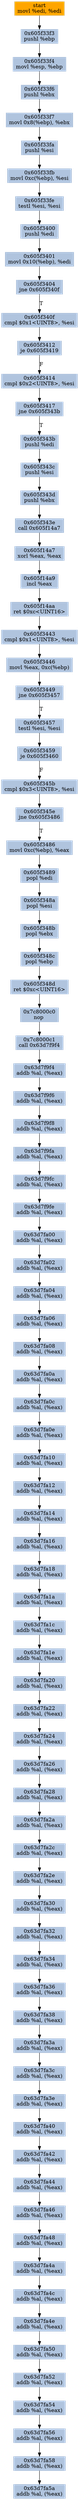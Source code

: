 digraph G {
node[shape=rectangle,style=filled,fillcolor=lightsteelblue,color=lightsteelblue]
bgcolor="transparent"
a0x605f33f1movl_edi_edi[label="start\nmovl %edi, %edi",color="lightgrey",fillcolor="orange"];
a0x605f33f3pushl_ebp[label="0x605f33f3\npushl %ebp"];
a0x605f33f4movl_esp_ebp[label="0x605f33f4\nmovl %esp, %ebp"];
a0x605f33f6pushl_ebx[label="0x605f33f6\npushl %ebx"];
a0x605f33f7movl_0x8ebp__ebx[label="0x605f33f7\nmovl 0x8(%ebp), %ebx"];
a0x605f33fapushl_esi[label="0x605f33fa\npushl %esi"];
a0x605f33fbmovl_0xcebp__esi[label="0x605f33fb\nmovl 0xc(%ebp), %esi"];
a0x605f33fetestl_esi_esi[label="0x605f33fe\ntestl %esi, %esi"];
a0x605f3400pushl_edi[label="0x605f3400\npushl %edi"];
a0x605f3401movl_0x10ebp__edi[label="0x605f3401\nmovl 0x10(%ebp), %edi"];
a0x605f3404jne_0x605f340f[label="0x605f3404\njne 0x605f340f"];
a0x605f340fcmpl_0x1UINT8_esi[label="0x605f340f\ncmpl $0x1<UINT8>, %esi"];
a0x605f3412je_0x605f3419[label="0x605f3412\nje 0x605f3419"];
a0x605f3414cmpl_0x2UINT8_esi[label="0x605f3414\ncmpl $0x2<UINT8>, %esi"];
a0x605f3417jne_0x605f343b[label="0x605f3417\njne 0x605f343b"];
a0x605f343bpushl_edi[label="0x605f343b\npushl %edi"];
a0x605f343cpushl_esi[label="0x605f343c\npushl %esi"];
a0x605f343dpushl_ebx[label="0x605f343d\npushl %ebx"];
a0x605f343ecall_0x605f14a7[label="0x605f343e\ncall 0x605f14a7"];
a0x605f14a7xorl_eax_eax[label="0x605f14a7\nxorl %eax, %eax"];
a0x605f14a9incl_eax[label="0x605f14a9\nincl %eax"];
a0x605f14aaret_0xcUINT16[label="0x605f14aa\nret $0xc<UINT16>"];
a0x605f3443cmpl_0x1UINT8_esi[label="0x605f3443\ncmpl $0x1<UINT8>, %esi"];
a0x605f3446movl_eax_0xcebp_[label="0x605f3446\nmovl %eax, 0xc(%ebp)"];
a0x605f3449jne_0x605f3457[label="0x605f3449\njne 0x605f3457"];
a0x605f3457testl_esi_esi[label="0x605f3457\ntestl %esi, %esi"];
a0x605f3459je_0x605f3460[label="0x605f3459\nje 0x605f3460"];
a0x605f345bcmpl_0x3UINT8_esi[label="0x605f345b\ncmpl $0x3<UINT8>, %esi"];
a0x605f345ejne_0x605f3486[label="0x605f345e\njne 0x605f3486"];
a0x605f3486movl_0xcebp__eax[label="0x605f3486\nmovl 0xc(%ebp), %eax"];
a0x605f3489popl_edi[label="0x605f3489\npopl %edi"];
a0x605f348apopl_esi[label="0x605f348a\npopl %esi"];
a0x605f348bpopl_ebx[label="0x605f348b\npopl %ebx"];
a0x605f348cpopl_ebp[label="0x605f348c\npopl %ebp"];
a0x605f348dret_0xcUINT16[label="0x605f348d\nret $0xc<UINT16>"];
a0x7c8000c0nop_[label="0x7c8000c0\nnop "];
a0x7c8000c1call_0x63d7f9f4[label="0x7c8000c1\ncall 0x63d7f9f4"];
a0x63d7f9f4addb_al_eax_[label="0x63d7f9f4\naddb %al, (%eax)"];
a0x63d7f9f6addb_al_eax_[label="0x63d7f9f6\naddb %al, (%eax)"];
a0x63d7f9f8addb_al_eax_[label="0x63d7f9f8\naddb %al, (%eax)"];
a0x63d7f9faaddb_al_eax_[label="0x63d7f9fa\naddb %al, (%eax)"];
a0x63d7f9fcaddb_al_eax_[label="0x63d7f9fc\naddb %al, (%eax)"];
a0x63d7f9feaddb_al_eax_[label="0x63d7f9fe\naddb %al, (%eax)"];
a0x63d7fa00addb_al_eax_[label="0x63d7fa00\naddb %al, (%eax)"];
a0x63d7fa02addb_al_eax_[label="0x63d7fa02\naddb %al, (%eax)"];
a0x63d7fa04addb_al_eax_[label="0x63d7fa04\naddb %al, (%eax)"];
a0x63d7fa06addb_al_eax_[label="0x63d7fa06\naddb %al, (%eax)"];
a0x63d7fa08addb_al_eax_[label="0x63d7fa08\naddb %al, (%eax)"];
a0x63d7fa0aaddb_al_eax_[label="0x63d7fa0a\naddb %al, (%eax)"];
a0x63d7fa0caddb_al_eax_[label="0x63d7fa0c\naddb %al, (%eax)"];
a0x63d7fa0eaddb_al_eax_[label="0x63d7fa0e\naddb %al, (%eax)"];
a0x63d7fa10addb_al_eax_[label="0x63d7fa10\naddb %al, (%eax)"];
a0x63d7fa12addb_al_eax_[label="0x63d7fa12\naddb %al, (%eax)"];
a0x63d7fa14addb_al_eax_[label="0x63d7fa14\naddb %al, (%eax)"];
a0x63d7fa16addb_al_eax_[label="0x63d7fa16\naddb %al, (%eax)"];
a0x63d7fa18addb_al_eax_[label="0x63d7fa18\naddb %al, (%eax)"];
a0x63d7fa1aaddb_al_eax_[label="0x63d7fa1a\naddb %al, (%eax)"];
a0x63d7fa1caddb_al_eax_[label="0x63d7fa1c\naddb %al, (%eax)"];
a0x63d7fa1eaddb_al_eax_[label="0x63d7fa1e\naddb %al, (%eax)"];
a0x63d7fa20addb_al_eax_[label="0x63d7fa20\naddb %al, (%eax)"];
a0x63d7fa22addb_al_eax_[label="0x63d7fa22\naddb %al, (%eax)"];
a0x63d7fa24addb_al_eax_[label="0x63d7fa24\naddb %al, (%eax)"];
a0x63d7fa26addb_al_eax_[label="0x63d7fa26\naddb %al, (%eax)"];
a0x63d7fa28addb_al_eax_[label="0x63d7fa28\naddb %al, (%eax)"];
a0x63d7fa2aaddb_al_eax_[label="0x63d7fa2a\naddb %al, (%eax)"];
a0x63d7fa2caddb_al_eax_[label="0x63d7fa2c\naddb %al, (%eax)"];
a0x63d7fa2eaddb_al_eax_[label="0x63d7fa2e\naddb %al, (%eax)"];
a0x63d7fa30addb_al_eax_[label="0x63d7fa30\naddb %al, (%eax)"];
a0x63d7fa32addb_al_eax_[label="0x63d7fa32\naddb %al, (%eax)"];
a0x63d7fa34addb_al_eax_[label="0x63d7fa34\naddb %al, (%eax)"];
a0x63d7fa36addb_al_eax_[label="0x63d7fa36\naddb %al, (%eax)"];
a0x63d7fa38addb_al_eax_[label="0x63d7fa38\naddb %al, (%eax)"];
a0x63d7fa3aaddb_al_eax_[label="0x63d7fa3a\naddb %al, (%eax)"];
a0x63d7fa3caddb_al_eax_[label="0x63d7fa3c\naddb %al, (%eax)"];
a0x63d7fa3eaddb_al_eax_[label="0x63d7fa3e\naddb %al, (%eax)"];
a0x63d7fa40addb_al_eax_[label="0x63d7fa40\naddb %al, (%eax)"];
a0x63d7fa42addb_al_eax_[label="0x63d7fa42\naddb %al, (%eax)"];
a0x63d7fa44addb_al_eax_[label="0x63d7fa44\naddb %al, (%eax)"];
a0x63d7fa46addb_al_eax_[label="0x63d7fa46\naddb %al, (%eax)"];
a0x63d7fa48addb_al_eax_[label="0x63d7fa48\naddb %al, (%eax)"];
a0x63d7fa4aaddb_al_eax_[label="0x63d7fa4a\naddb %al, (%eax)"];
a0x63d7fa4caddb_al_eax_[label="0x63d7fa4c\naddb %al, (%eax)"];
a0x63d7fa4eaddb_al_eax_[label="0x63d7fa4e\naddb %al, (%eax)"];
a0x63d7fa50addb_al_eax_[label="0x63d7fa50\naddb %al, (%eax)"];
a0x63d7fa52addb_al_eax_[label="0x63d7fa52\naddb %al, (%eax)"];
a0x63d7fa54addb_al_eax_[label="0x63d7fa54\naddb %al, (%eax)"];
a0x63d7fa56addb_al_eax_[label="0x63d7fa56\naddb %al, (%eax)"];
a0x63d7fa58addb_al_eax_[label="0x63d7fa58\naddb %al, (%eax)"];
a0x63d7fa5aaddb_al_eax_[label="0x63d7fa5a\naddb %al, (%eax)"];
a0x605f33f1movl_edi_edi -> a0x605f33f3pushl_ebp [color="#000000"];
a0x605f33f3pushl_ebp -> a0x605f33f4movl_esp_ebp [color="#000000"];
a0x605f33f4movl_esp_ebp -> a0x605f33f6pushl_ebx [color="#000000"];
a0x605f33f6pushl_ebx -> a0x605f33f7movl_0x8ebp__ebx [color="#000000"];
a0x605f33f7movl_0x8ebp__ebx -> a0x605f33fapushl_esi [color="#000000"];
a0x605f33fapushl_esi -> a0x605f33fbmovl_0xcebp__esi [color="#000000"];
a0x605f33fbmovl_0xcebp__esi -> a0x605f33fetestl_esi_esi [color="#000000"];
a0x605f33fetestl_esi_esi -> a0x605f3400pushl_edi [color="#000000"];
a0x605f3400pushl_edi -> a0x605f3401movl_0x10ebp__edi [color="#000000"];
a0x605f3401movl_0x10ebp__edi -> a0x605f3404jne_0x605f340f [color="#000000"];
a0x605f3404jne_0x605f340f -> a0x605f340fcmpl_0x1UINT8_esi [color="#000000",label="T"];
a0x605f340fcmpl_0x1UINT8_esi -> a0x605f3412je_0x605f3419 [color="#000000"];
a0x605f3412je_0x605f3419 -> a0x605f3414cmpl_0x2UINT8_esi [color="#000000",label="F"];
a0x605f3414cmpl_0x2UINT8_esi -> a0x605f3417jne_0x605f343b [color="#000000"];
a0x605f3417jne_0x605f343b -> a0x605f343bpushl_edi [color="#000000",label="T"];
a0x605f343bpushl_edi -> a0x605f343cpushl_esi [color="#000000"];
a0x605f343cpushl_esi -> a0x605f343dpushl_ebx [color="#000000"];
a0x605f343dpushl_ebx -> a0x605f343ecall_0x605f14a7 [color="#000000"];
a0x605f343ecall_0x605f14a7 -> a0x605f14a7xorl_eax_eax [color="#000000"];
a0x605f14a7xorl_eax_eax -> a0x605f14a9incl_eax [color="#000000"];
a0x605f14a9incl_eax -> a0x605f14aaret_0xcUINT16 [color="#000000"];
a0x605f14aaret_0xcUINT16 -> a0x605f3443cmpl_0x1UINT8_esi [color="#000000"];
a0x605f3443cmpl_0x1UINT8_esi -> a0x605f3446movl_eax_0xcebp_ [color="#000000"];
a0x605f3446movl_eax_0xcebp_ -> a0x605f3449jne_0x605f3457 [color="#000000"];
a0x605f3449jne_0x605f3457 -> a0x605f3457testl_esi_esi [color="#000000",label="T"];
a0x605f3457testl_esi_esi -> a0x605f3459je_0x605f3460 [color="#000000"];
a0x605f3459je_0x605f3460 -> a0x605f345bcmpl_0x3UINT8_esi [color="#000000",label="F"];
a0x605f345bcmpl_0x3UINT8_esi -> a0x605f345ejne_0x605f3486 [color="#000000"];
a0x605f345ejne_0x605f3486 -> a0x605f3486movl_0xcebp__eax [color="#000000",label="T"];
a0x605f3486movl_0xcebp__eax -> a0x605f3489popl_edi [color="#000000"];
a0x605f3489popl_edi -> a0x605f348apopl_esi [color="#000000"];
a0x605f348apopl_esi -> a0x605f348bpopl_ebx [color="#000000"];
a0x605f348bpopl_ebx -> a0x605f348cpopl_ebp [color="#000000"];
a0x605f348cpopl_ebp -> a0x605f348dret_0xcUINT16 [color="#000000"];
a0x605f348dret_0xcUINT16 -> a0x7c8000c0nop_ [color="#000000"];
a0x7c8000c0nop_ -> a0x7c8000c1call_0x63d7f9f4 [color="#000000"];
a0x7c8000c1call_0x63d7f9f4 -> a0x63d7f9f4addb_al_eax_ [color="#000000"];
a0x63d7f9f4addb_al_eax_ -> a0x63d7f9f6addb_al_eax_ [color="#000000"];
a0x63d7f9f6addb_al_eax_ -> a0x63d7f9f8addb_al_eax_ [color="#000000"];
a0x63d7f9f8addb_al_eax_ -> a0x63d7f9faaddb_al_eax_ [color="#000000"];
a0x63d7f9faaddb_al_eax_ -> a0x63d7f9fcaddb_al_eax_ [color="#000000"];
a0x63d7f9fcaddb_al_eax_ -> a0x63d7f9feaddb_al_eax_ [color="#000000"];
a0x63d7f9feaddb_al_eax_ -> a0x63d7fa00addb_al_eax_ [color="#000000"];
a0x63d7fa00addb_al_eax_ -> a0x63d7fa02addb_al_eax_ [color="#000000"];
a0x63d7fa02addb_al_eax_ -> a0x63d7fa04addb_al_eax_ [color="#000000"];
a0x63d7fa04addb_al_eax_ -> a0x63d7fa06addb_al_eax_ [color="#000000"];
a0x63d7fa06addb_al_eax_ -> a0x63d7fa08addb_al_eax_ [color="#000000"];
a0x63d7fa08addb_al_eax_ -> a0x63d7fa0aaddb_al_eax_ [color="#000000"];
a0x63d7fa0aaddb_al_eax_ -> a0x63d7fa0caddb_al_eax_ [color="#000000"];
a0x63d7fa0caddb_al_eax_ -> a0x63d7fa0eaddb_al_eax_ [color="#000000"];
a0x63d7fa0eaddb_al_eax_ -> a0x63d7fa10addb_al_eax_ [color="#000000"];
a0x63d7fa10addb_al_eax_ -> a0x63d7fa12addb_al_eax_ [color="#000000"];
a0x63d7fa12addb_al_eax_ -> a0x63d7fa14addb_al_eax_ [color="#000000"];
a0x63d7fa14addb_al_eax_ -> a0x63d7fa16addb_al_eax_ [color="#000000"];
a0x63d7fa16addb_al_eax_ -> a0x63d7fa18addb_al_eax_ [color="#000000"];
a0x63d7fa18addb_al_eax_ -> a0x63d7fa1aaddb_al_eax_ [color="#000000"];
a0x63d7fa1aaddb_al_eax_ -> a0x63d7fa1caddb_al_eax_ [color="#000000"];
a0x63d7fa1caddb_al_eax_ -> a0x63d7fa1eaddb_al_eax_ [color="#000000"];
a0x63d7fa1eaddb_al_eax_ -> a0x63d7fa20addb_al_eax_ [color="#000000"];
a0x63d7fa20addb_al_eax_ -> a0x63d7fa22addb_al_eax_ [color="#000000"];
a0x63d7fa22addb_al_eax_ -> a0x63d7fa24addb_al_eax_ [color="#000000"];
a0x63d7fa24addb_al_eax_ -> a0x63d7fa26addb_al_eax_ [color="#000000"];
a0x63d7fa26addb_al_eax_ -> a0x63d7fa28addb_al_eax_ [color="#000000"];
a0x63d7fa28addb_al_eax_ -> a0x63d7fa2aaddb_al_eax_ [color="#000000"];
a0x63d7fa2aaddb_al_eax_ -> a0x63d7fa2caddb_al_eax_ [color="#000000"];
a0x63d7fa2caddb_al_eax_ -> a0x63d7fa2eaddb_al_eax_ [color="#000000"];
a0x63d7fa2eaddb_al_eax_ -> a0x63d7fa30addb_al_eax_ [color="#000000"];
a0x63d7fa30addb_al_eax_ -> a0x63d7fa32addb_al_eax_ [color="#000000"];
a0x63d7fa32addb_al_eax_ -> a0x63d7fa34addb_al_eax_ [color="#000000"];
a0x63d7fa34addb_al_eax_ -> a0x63d7fa36addb_al_eax_ [color="#000000"];
a0x63d7fa36addb_al_eax_ -> a0x63d7fa38addb_al_eax_ [color="#000000"];
a0x63d7fa38addb_al_eax_ -> a0x63d7fa3aaddb_al_eax_ [color="#000000"];
a0x63d7fa3aaddb_al_eax_ -> a0x63d7fa3caddb_al_eax_ [color="#000000"];
a0x63d7fa3caddb_al_eax_ -> a0x63d7fa3eaddb_al_eax_ [color="#000000"];
a0x63d7fa3eaddb_al_eax_ -> a0x63d7fa40addb_al_eax_ [color="#000000"];
a0x63d7fa40addb_al_eax_ -> a0x63d7fa42addb_al_eax_ [color="#000000"];
a0x63d7fa42addb_al_eax_ -> a0x63d7fa44addb_al_eax_ [color="#000000"];
a0x63d7fa44addb_al_eax_ -> a0x63d7fa46addb_al_eax_ [color="#000000"];
a0x63d7fa46addb_al_eax_ -> a0x63d7fa48addb_al_eax_ [color="#000000"];
a0x63d7fa48addb_al_eax_ -> a0x63d7fa4aaddb_al_eax_ [color="#000000"];
a0x63d7fa4aaddb_al_eax_ -> a0x63d7fa4caddb_al_eax_ [color="#000000"];
a0x63d7fa4caddb_al_eax_ -> a0x63d7fa4eaddb_al_eax_ [color="#000000"];
a0x63d7fa4eaddb_al_eax_ -> a0x63d7fa50addb_al_eax_ [color="#000000"];
a0x63d7fa50addb_al_eax_ -> a0x63d7fa52addb_al_eax_ [color="#000000"];
a0x63d7fa52addb_al_eax_ -> a0x63d7fa54addb_al_eax_ [color="#000000"];
a0x63d7fa54addb_al_eax_ -> a0x63d7fa56addb_al_eax_ [color="#000000"];
a0x63d7fa56addb_al_eax_ -> a0x63d7fa58addb_al_eax_ [color="#000000"];
a0x63d7fa58addb_al_eax_ -> a0x63d7fa5aaddb_al_eax_ [color="#000000"];
}
